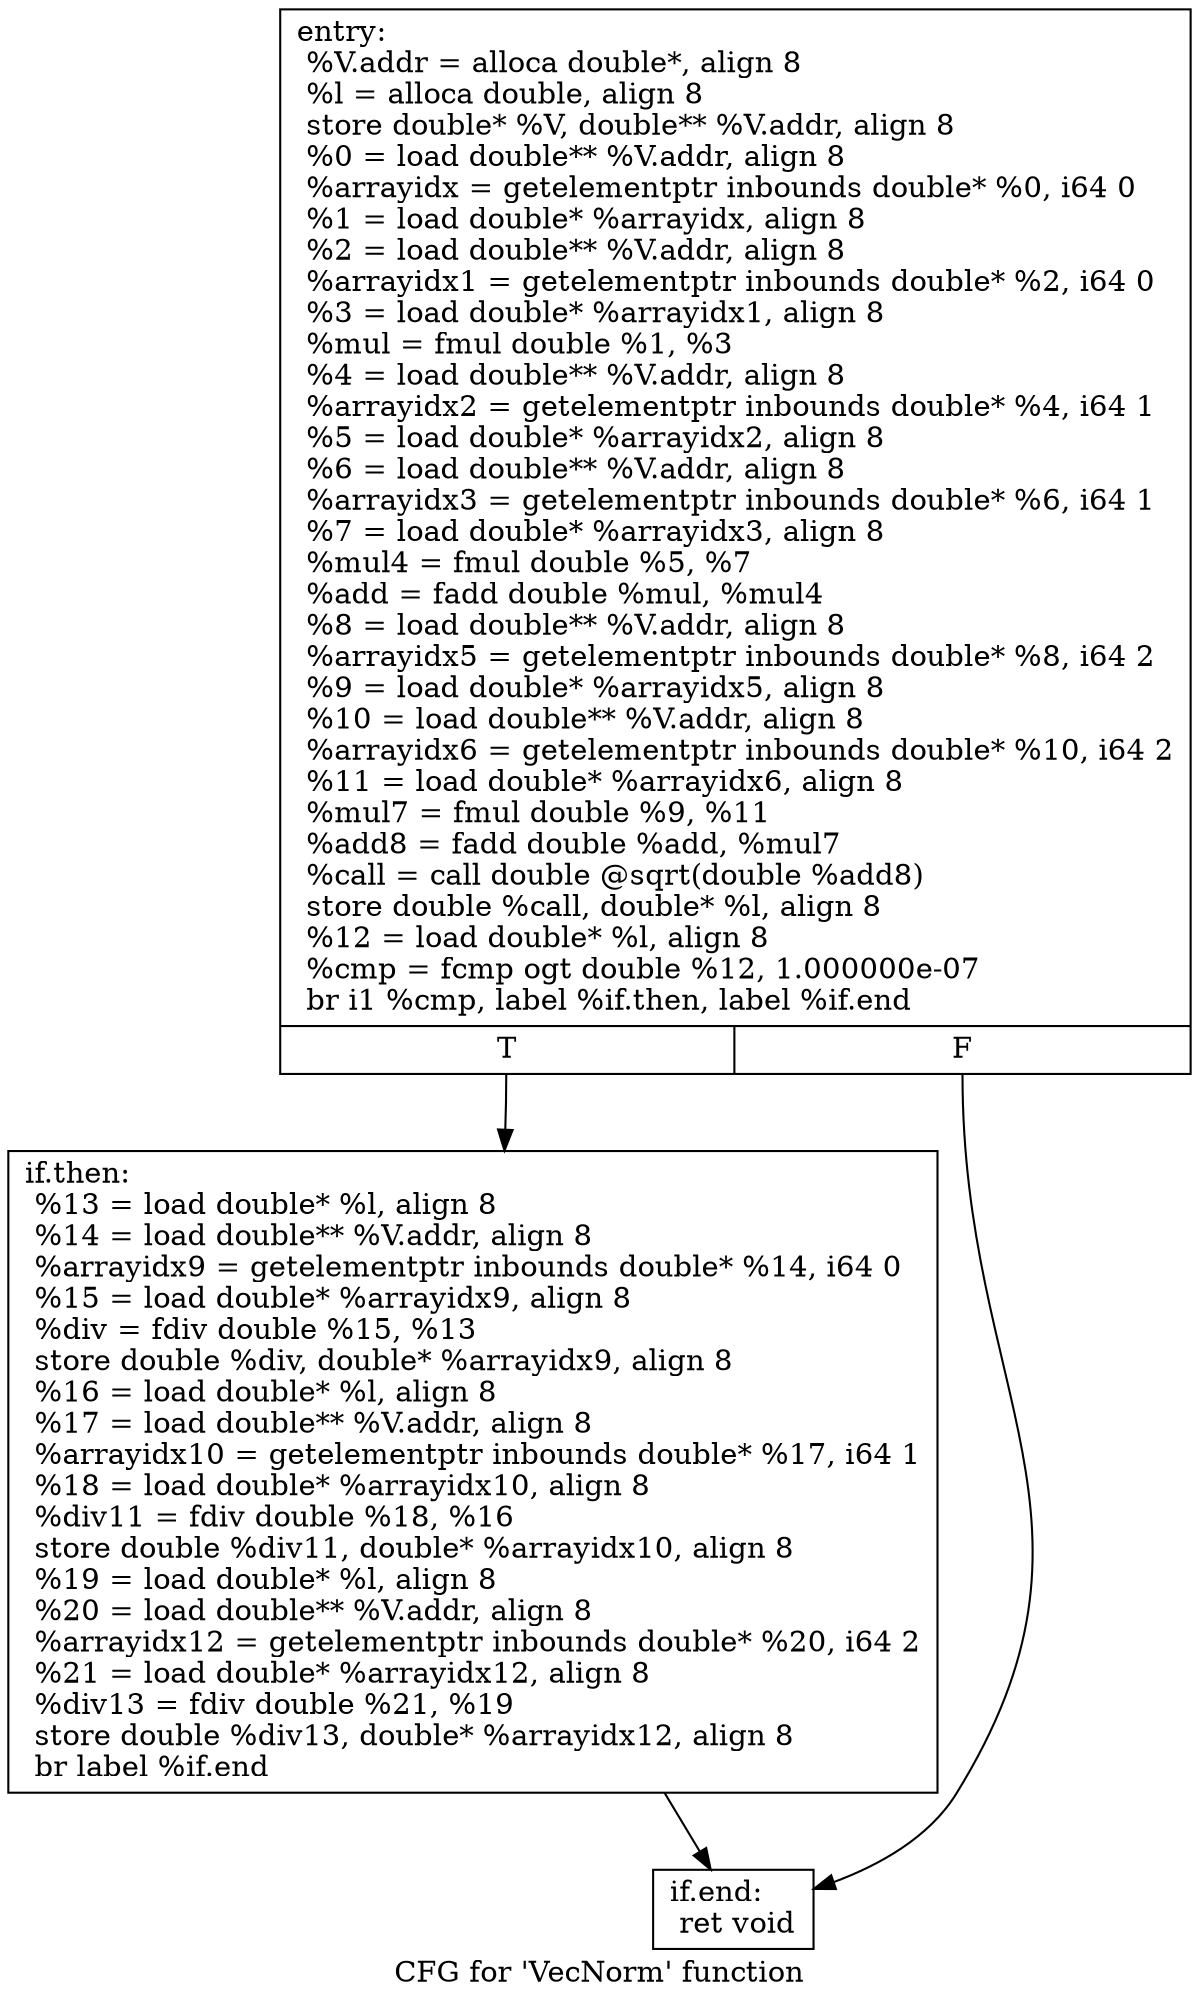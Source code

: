 digraph "CFG for 'VecNorm' function" {
	label="CFG for 'VecNorm' function";

	Node0x5fccb90 [shape=record,label="{entry:\l  %V.addr = alloca double*, align 8\l  %l = alloca double, align 8\l  store double* %V, double** %V.addr, align 8\l  %0 = load double** %V.addr, align 8\l  %arrayidx = getelementptr inbounds double* %0, i64 0\l  %1 = load double* %arrayidx, align 8\l  %2 = load double** %V.addr, align 8\l  %arrayidx1 = getelementptr inbounds double* %2, i64 0\l  %3 = load double* %arrayidx1, align 8\l  %mul = fmul double %1, %3\l  %4 = load double** %V.addr, align 8\l  %arrayidx2 = getelementptr inbounds double* %4, i64 1\l  %5 = load double* %arrayidx2, align 8\l  %6 = load double** %V.addr, align 8\l  %arrayidx3 = getelementptr inbounds double* %6, i64 1\l  %7 = load double* %arrayidx3, align 8\l  %mul4 = fmul double %5, %7\l  %add = fadd double %mul, %mul4\l  %8 = load double** %V.addr, align 8\l  %arrayidx5 = getelementptr inbounds double* %8, i64 2\l  %9 = load double* %arrayidx5, align 8\l  %10 = load double** %V.addr, align 8\l  %arrayidx6 = getelementptr inbounds double* %10, i64 2\l  %11 = load double* %arrayidx6, align 8\l  %mul7 = fmul double %9, %11\l  %add8 = fadd double %add, %mul7\l  %call = call double @sqrt(double %add8)\l  store double %call, double* %l, align 8\l  %12 = load double* %l, align 8\l  %cmp = fcmp ogt double %12, 1.000000e-07\l  br i1 %cmp, label %if.then, label %if.end\l|{<s0>T|<s1>F}}"];
	Node0x5fccb90:s0 -> Node0x5fccbe0;
	Node0x5fccb90:s1 -> Node0x5fccc30;
	Node0x5fccbe0 [shape=record,label="{if.then:                                          \l  %13 = load double* %l, align 8\l  %14 = load double** %V.addr, align 8\l  %arrayidx9 = getelementptr inbounds double* %14, i64 0\l  %15 = load double* %arrayidx9, align 8\l  %div = fdiv double %15, %13\l  store double %div, double* %arrayidx9, align 8\l  %16 = load double* %l, align 8\l  %17 = load double** %V.addr, align 8\l  %arrayidx10 = getelementptr inbounds double* %17, i64 1\l  %18 = load double* %arrayidx10, align 8\l  %div11 = fdiv double %18, %16\l  store double %div11, double* %arrayidx10, align 8\l  %19 = load double* %l, align 8\l  %20 = load double** %V.addr, align 8\l  %arrayidx12 = getelementptr inbounds double* %20, i64 2\l  %21 = load double* %arrayidx12, align 8\l  %div13 = fdiv double %21, %19\l  store double %div13, double* %arrayidx12, align 8\l  br label %if.end\l}"];
	Node0x5fccbe0 -> Node0x5fccc30;
	Node0x5fccc30 [shape=record,label="{if.end:                                           \l  ret void\l}"];
}
